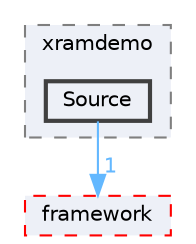 digraph "techstorm/lib/OpenAL 1.1 SDK/samples/xramdemo/Source"
{
 // LATEX_PDF_SIZE
  bgcolor="transparent";
  edge [fontname=Helvetica,fontsize=10,labelfontname=Helvetica,labelfontsize=10];
  node [fontname=Helvetica,fontsize=10,shape=box,height=0.2,width=0.4];
  compound=true
  subgraph clusterdir_48002e89b6ea6e7a7a24c01530bbd288 {
    graph [ bgcolor="#edf0f7", pencolor="grey50", label="xramdemo", fontname=Helvetica,fontsize=10 style="filled,dashed", URL="dir_48002e89b6ea6e7a7a24c01530bbd288.html",tooltip=""]
  dir_97085a729002b4a81e14f19749ea192e [label="Source", fillcolor="#edf0f7", color="grey25", style="filled,bold", URL="dir_97085a729002b4a81e14f19749ea192e.html",tooltip=""];
  }
  dir_40209ef98ebf683660e5fb7987566489 [label="framework", fillcolor="#edf0f7", color="red", style="filled,dashed", URL="dir_40209ef98ebf683660e5fb7987566489.html",tooltip=""];
  dir_97085a729002b4a81e14f19749ea192e->dir_40209ef98ebf683660e5fb7987566489 [headlabel="1", labeldistance=1.5 headhref="dir_000122_000052.html" href="dir_000122_000052.html" color="steelblue1" fontcolor="steelblue1"];
}
